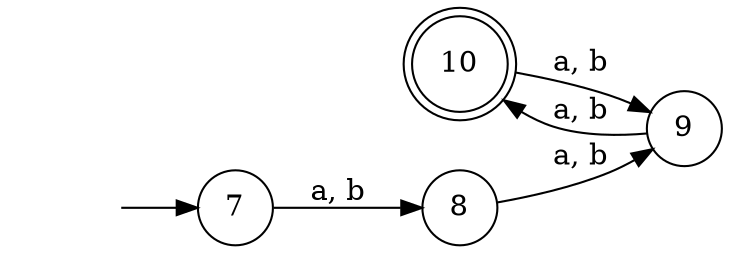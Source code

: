 digraph task2_2_super_simple {
    rankdir=LR;
    node [shape = doublecircle];  10;
    node [shape = circle];
    "" [shape = none];
    "" -> 7;
    7 -> 8 [label = "a, b"];
    8 -> 9 [label = "a, b"];
    9 -> 10 [label = "a, b"];
    10 -> 9 [label = "a, b"];
}